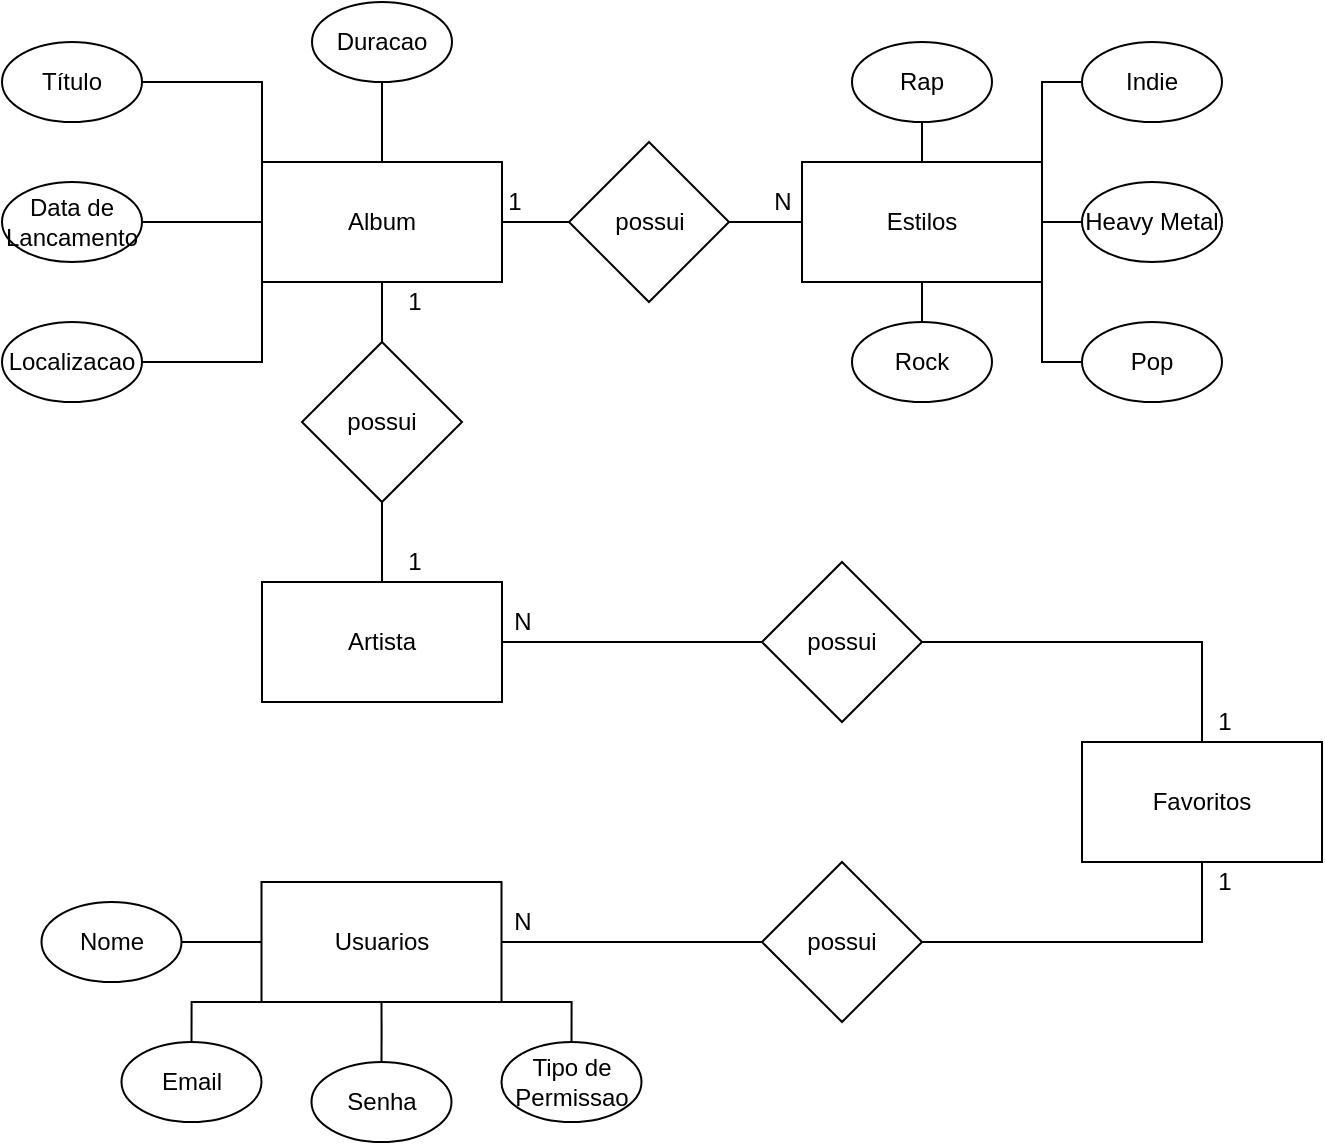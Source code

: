 <mxfile version="14.4.2" type="device" pages="2"><diagram id="WAUXBI8lvJEhH59PfgXs" name="conceitual"><mxGraphModel dx="1422" dy="705" grid="1" gridSize="10" guides="1" tooltips="1" connect="1" arrows="1" fold="1" page="1" pageScale="1" pageWidth="827" pageHeight="1169" math="0" shadow="0"><root><mxCell id="0"/><mxCell id="1" parent="0"/><mxCell id="SvRuAPvzPPj0ZM859WVM-45" style="edgeStyle=orthogonalEdgeStyle;rounded=0;orthogonalLoop=1;jettySize=auto;html=1;entryX=0.5;entryY=1;entryDx=0;entryDy=0;endArrow=none;endFill=0;" parent="1" source="SvRuAPvzPPj0ZM859WVM-1" target="SvRuAPvzPPj0ZM859WVM-44" edge="1"><mxGeometry relative="1" as="geometry"/></mxCell><mxCell id="SvRuAPvzPPj0ZM859WVM-1" value="Album" style="rounded=0;whiteSpace=wrap;html=1;" parent="1" vertex="1"><mxGeometry x="239" y="80" width="120" height="60" as="geometry"/></mxCell><mxCell id="SvRuAPvzPPj0ZM859WVM-4" style="edgeStyle=orthogonalEdgeStyle;rounded=0;orthogonalLoop=1;jettySize=auto;html=1;entryX=1;entryY=0.5;entryDx=0;entryDy=0;endArrow=none;endFill=0;" parent="1" source="SvRuAPvzPPj0ZM859WVM-2" target="SvRuAPvzPPj0ZM859WVM-1" edge="1"><mxGeometry relative="1" as="geometry"/></mxCell><mxCell id="SvRuAPvzPPj0ZM859WVM-5" style="edgeStyle=orthogonalEdgeStyle;rounded=0;orthogonalLoop=1;jettySize=auto;html=1;entryX=0;entryY=0.5;entryDx=0;entryDy=0;endArrow=none;endFill=0;" parent="1" source="SvRuAPvzPPj0ZM859WVM-2" target="SvRuAPvzPPj0ZM859WVM-3" edge="1"><mxGeometry relative="1" as="geometry"/></mxCell><mxCell id="SvRuAPvzPPj0ZM859WVM-2" value="possui" style="rhombus;whiteSpace=wrap;html=1;" parent="1" vertex="1"><mxGeometry x="392.5" y="70" width="80" height="80" as="geometry"/></mxCell><mxCell id="SvRuAPvzPPj0ZM859WVM-33" style="edgeStyle=orthogonalEdgeStyle;rounded=0;orthogonalLoop=1;jettySize=auto;html=1;entryX=0.5;entryY=0;entryDx=0;entryDy=0;endArrow=none;endFill=0;" parent="1" source="SvRuAPvzPPj0ZM859WVM-3" target="SvRuAPvzPPj0ZM859WVM-29" edge="1"><mxGeometry relative="1" as="geometry"/></mxCell><mxCell id="SvRuAPvzPPj0ZM859WVM-35" style="edgeStyle=orthogonalEdgeStyle;rounded=0;orthogonalLoop=1;jettySize=auto;html=1;entryX=0;entryY=0.5;entryDx=0;entryDy=0;endArrow=none;endFill=0;" parent="1" source="SvRuAPvzPPj0ZM859WVM-3" target="SvRuAPvzPPj0ZM859WVM-30" edge="1"><mxGeometry relative="1" as="geometry"/></mxCell><mxCell id="SvRuAPvzPPj0ZM859WVM-3" value="Estilos" style="rounded=0;whiteSpace=wrap;html=1;" parent="1" vertex="1"><mxGeometry x="509" y="80" width="120" height="60" as="geometry"/></mxCell><mxCell id="SvRuAPvzPPj0ZM859WVM-6" value="1" style="text;html=1;align=center;verticalAlign=middle;resizable=0;points=[];autosize=1;" parent="1" vertex="1"><mxGeometry x="355" y="90" width="20" height="20" as="geometry"/></mxCell><mxCell id="SvRuAPvzPPj0ZM859WVM-7" value="N" style="text;html=1;align=center;verticalAlign=middle;resizable=0;points=[];autosize=1;" parent="1" vertex="1"><mxGeometry x="489" y="90" width="20" height="20" as="geometry"/></mxCell><mxCell id="SvRuAPvzPPj0ZM859WVM-8" value="Usuarios" style="whiteSpace=wrap;html=1;" parent="1" vertex="1"><mxGeometry x="238.75" y="440" width="120" height="60" as="geometry"/></mxCell><mxCell id="SvRuAPvzPPj0ZM859WVM-17" style="edgeStyle=orthogonalEdgeStyle;rounded=0;orthogonalLoop=1;jettySize=auto;html=1;entryX=0.5;entryY=1;entryDx=0;entryDy=0;endArrow=none;endFill=0;" parent="1" source="SvRuAPvzPPj0ZM859WVM-9" target="SvRuAPvzPPj0ZM859WVM-8" edge="1"><mxGeometry relative="1" as="geometry"/></mxCell><mxCell id="SvRuAPvzPPj0ZM859WVM-9" value="Senha" style="ellipse;whiteSpace=wrap;html=1;" parent="1" vertex="1"><mxGeometry x="263.75" y="530" width="70" height="40" as="geometry"/></mxCell><mxCell id="SvRuAPvzPPj0ZM859WVM-18" style="edgeStyle=orthogonalEdgeStyle;rounded=0;orthogonalLoop=1;jettySize=auto;html=1;endArrow=none;endFill=0;entryX=1;entryY=1;entryDx=0;entryDy=0;" parent="1" source="SvRuAPvzPPj0ZM859WVM-10" target="SvRuAPvzPPj0ZM859WVM-8" edge="1"><mxGeometry relative="1" as="geometry"><mxPoint x="388.75" y="500" as="targetPoint"/></mxGeometry></mxCell><mxCell id="SvRuAPvzPPj0ZM859WVM-10" value="Tipo de Permissao" style="ellipse;whiteSpace=wrap;html=1;" parent="1" vertex="1"><mxGeometry x="358.75" y="520" width="70" height="40" as="geometry"/></mxCell><mxCell id="SvRuAPvzPPj0ZM859WVM-20" style="edgeStyle=orthogonalEdgeStyle;rounded=0;orthogonalLoop=1;jettySize=auto;html=1;entryX=0;entryY=0.5;entryDx=0;entryDy=0;endArrow=none;endFill=0;" parent="1" source="SvRuAPvzPPj0ZM859WVM-12" target="SvRuAPvzPPj0ZM859WVM-8" edge="1"><mxGeometry relative="1" as="geometry"/></mxCell><mxCell id="SvRuAPvzPPj0ZM859WVM-12" value="Nome" style="ellipse;whiteSpace=wrap;html=1;" parent="1" vertex="1"><mxGeometry x="128.75" y="450" width="70" height="40" as="geometry"/></mxCell><mxCell id="SvRuAPvzPPj0ZM859WVM-15" style="edgeStyle=orthogonalEdgeStyle;rounded=0;orthogonalLoop=1;jettySize=auto;html=1;endArrow=none;endFill=0;entryX=0;entryY=1;entryDx=0;entryDy=0;" parent="1" source="SvRuAPvzPPj0ZM859WVM-14" target="SvRuAPvzPPj0ZM859WVM-8" edge="1"><mxGeometry relative="1" as="geometry"><mxPoint x="208.75" y="500" as="targetPoint"/></mxGeometry></mxCell><mxCell id="SvRuAPvzPPj0ZM859WVM-14" value="Email" style="ellipse;whiteSpace=wrap;html=1;" parent="1" vertex="1"><mxGeometry x="168.75" y="520" width="70" height="40" as="geometry"/></mxCell><mxCell id="SvRuAPvzPPj0ZM859WVM-24" style="edgeStyle=orthogonalEdgeStyle;rounded=0;orthogonalLoop=1;jettySize=auto;html=1;entryX=0.5;entryY=1;entryDx=0;entryDy=0;endArrow=none;endFill=0;" parent="1" source="SvRuAPvzPPj0ZM859WVM-21" target="SvRuAPvzPPj0ZM859WVM-23" edge="1"><mxGeometry relative="1" as="geometry"/></mxCell><mxCell id="SvRuAPvzPPj0ZM859WVM-21" value="Artista" style="rounded=0;whiteSpace=wrap;html=1;" parent="1" vertex="1"><mxGeometry x="239" y="290" width="120" height="60" as="geometry"/></mxCell><mxCell id="SvRuAPvzPPj0ZM859WVM-25" style="edgeStyle=orthogonalEdgeStyle;rounded=0;orthogonalLoop=1;jettySize=auto;html=1;entryX=0.5;entryY=1;entryDx=0;entryDy=0;endArrow=none;endFill=0;" parent="1" source="SvRuAPvzPPj0ZM859WVM-23" target="SvRuAPvzPPj0ZM859WVM-1" edge="1"><mxGeometry relative="1" as="geometry"/></mxCell><mxCell id="SvRuAPvzPPj0ZM859WVM-23" value="possui" style="rhombus;whiteSpace=wrap;html=1;" parent="1" vertex="1"><mxGeometry x="259" y="170" width="80" height="80" as="geometry"/></mxCell><mxCell id="SvRuAPvzPPj0ZM859WVM-26" value="1" style="text;html=1;align=center;verticalAlign=middle;resizable=0;points=[];autosize=1;" parent="1" vertex="1"><mxGeometry x="305" y="270" width="20" height="20" as="geometry"/></mxCell><mxCell id="SvRuAPvzPPj0ZM859WVM-27" value="1" style="text;html=1;align=center;verticalAlign=middle;resizable=0;points=[];autosize=1;" parent="1" vertex="1"><mxGeometry x="305" y="140" width="20" height="20" as="geometry"/></mxCell><mxCell id="SvRuAPvzPPj0ZM859WVM-34" style="edgeStyle=orthogonalEdgeStyle;rounded=0;orthogonalLoop=1;jettySize=auto;html=1;entryX=1;entryY=1;entryDx=0;entryDy=0;endArrow=none;endFill=0;" parent="1" source="SvRuAPvzPPj0ZM859WVM-28" target="SvRuAPvzPPj0ZM859WVM-3" edge="1"><mxGeometry relative="1" as="geometry"/></mxCell><mxCell id="SvRuAPvzPPj0ZM859WVM-28" value="Pop" style="ellipse;whiteSpace=wrap;html=1;" parent="1" vertex="1"><mxGeometry x="649" y="160" width="70" height="40" as="geometry"/></mxCell><mxCell id="SvRuAPvzPPj0ZM859WVM-29" value="Rock" style="ellipse;whiteSpace=wrap;html=1;" parent="1" vertex="1"><mxGeometry x="534" y="160" width="70" height="40" as="geometry"/></mxCell><mxCell id="SvRuAPvzPPj0ZM859WVM-30" value="Heavy Metal" style="ellipse;whiteSpace=wrap;html=1;" parent="1" vertex="1"><mxGeometry x="649" y="90" width="70" height="40" as="geometry"/></mxCell><mxCell id="SvRuAPvzPPj0ZM859WVM-36" style="edgeStyle=orthogonalEdgeStyle;rounded=0;orthogonalLoop=1;jettySize=auto;html=1;entryX=1;entryY=0;entryDx=0;entryDy=0;endArrow=none;endFill=0;" parent="1" source="SvRuAPvzPPj0ZM859WVM-31" target="SvRuAPvzPPj0ZM859WVM-3" edge="1"><mxGeometry relative="1" as="geometry"/></mxCell><mxCell id="SvRuAPvzPPj0ZM859WVM-31" value="Indie" style="ellipse;whiteSpace=wrap;html=1;" parent="1" vertex="1"><mxGeometry x="649" y="20" width="70" height="40" as="geometry"/></mxCell><mxCell id="SvRuAPvzPPj0ZM859WVM-37" style="edgeStyle=orthogonalEdgeStyle;rounded=0;orthogonalLoop=1;jettySize=auto;html=1;entryX=0.5;entryY=0;entryDx=0;entryDy=0;endArrow=none;endFill=0;" parent="1" source="SvRuAPvzPPj0ZM859WVM-32" target="SvRuAPvzPPj0ZM859WVM-3" edge="1"><mxGeometry relative="1" as="geometry"/></mxCell><mxCell id="SvRuAPvzPPj0ZM859WVM-32" value="Rap" style="ellipse;whiteSpace=wrap;html=1;" parent="1" vertex="1"><mxGeometry x="534" y="20" width="70" height="40" as="geometry"/></mxCell><mxCell id="SvRuAPvzPPj0ZM859WVM-41" style="edgeStyle=orthogonalEdgeStyle;rounded=0;orthogonalLoop=1;jettySize=auto;html=1;entryX=0;entryY=0.5;entryDx=0;entryDy=0;endArrow=none;endFill=0;" parent="1" source="SvRuAPvzPPj0ZM859WVM-38" target="SvRuAPvzPPj0ZM859WVM-1" edge="1"><mxGeometry relative="1" as="geometry"/></mxCell><mxCell id="SvRuAPvzPPj0ZM859WVM-38" value="Data de Lancamento" style="ellipse;whiteSpace=wrap;html=1;" parent="1" vertex="1"><mxGeometry x="109" y="90" width="70" height="40" as="geometry"/></mxCell><mxCell id="SvRuAPvzPPj0ZM859WVM-42" style="edgeStyle=orthogonalEdgeStyle;rounded=0;orthogonalLoop=1;jettySize=auto;html=1;entryX=0.25;entryY=0;entryDx=0;entryDy=0;endArrow=none;endFill=0;" parent="1" source="SvRuAPvzPPj0ZM859WVM-39" target="SvRuAPvzPPj0ZM859WVM-1" edge="1"><mxGeometry relative="1" as="geometry"><Array as="points"><mxPoint x="239" y="40"/><mxPoint x="239" y="80"/></Array></mxGeometry></mxCell><mxCell id="SvRuAPvzPPj0ZM859WVM-39" value="Título" style="ellipse;whiteSpace=wrap;html=1;" parent="1" vertex="1"><mxGeometry x="109" y="20" width="70" height="40" as="geometry"/></mxCell><mxCell id="SvRuAPvzPPj0ZM859WVM-43" style="edgeStyle=orthogonalEdgeStyle;rounded=0;orthogonalLoop=1;jettySize=auto;html=1;entryX=0;entryY=1;entryDx=0;entryDy=0;endArrow=none;endFill=0;" parent="1" source="SvRuAPvzPPj0ZM859WVM-40" target="SvRuAPvzPPj0ZM859WVM-1" edge="1"><mxGeometry relative="1" as="geometry"/></mxCell><mxCell id="SvRuAPvzPPj0ZM859WVM-40" value="Localizacao" style="ellipse;whiteSpace=wrap;html=1;" parent="1" vertex="1"><mxGeometry x="109" y="160" width="70" height="40" as="geometry"/></mxCell><mxCell id="SvRuAPvzPPj0ZM859WVM-44" value="Duracao" style="ellipse;whiteSpace=wrap;html=1;" parent="1" vertex="1"><mxGeometry x="264" width="70" height="40" as="geometry"/></mxCell><mxCell id="SvRuAPvzPPj0ZM859WVM-53" value="N" style="text;html=1;align=center;verticalAlign=middle;resizable=0;points=[];autosize=1;" parent="1" vertex="1"><mxGeometry x="359" y="450" width="20" height="20" as="geometry"/></mxCell><mxCell id="SvRuAPvzPPj0ZM859WVM-54" value="N" style="text;html=1;align=center;verticalAlign=middle;resizable=0;points=[];autosize=1;" parent="1" vertex="1"><mxGeometry x="358.75" y="300" width="20" height="20" as="geometry"/></mxCell><mxCell id="wYBW-k0K0YQgmXewc4_g-3" value="Favoritos" style="whiteSpace=wrap;html=1;" vertex="1" parent="1"><mxGeometry x="649" y="370" width="120" height="60" as="geometry"/></mxCell><mxCell id="wYBW-k0K0YQgmXewc4_g-7" style="edgeStyle=orthogonalEdgeStyle;rounded=0;orthogonalLoop=1;jettySize=auto;html=1;entryX=0.5;entryY=0;entryDx=0;entryDy=0;endArrow=none;endFill=0;" edge="1" parent="1" source="wYBW-k0K0YQgmXewc4_g-5" target="wYBW-k0K0YQgmXewc4_g-3"><mxGeometry relative="1" as="geometry"/></mxCell><mxCell id="wYBW-k0K0YQgmXewc4_g-10" style="edgeStyle=orthogonalEdgeStyle;rounded=0;orthogonalLoop=1;jettySize=auto;html=1;entryX=1;entryY=0.5;entryDx=0;entryDy=0;endArrow=none;endFill=0;" edge="1" parent="1" source="wYBW-k0K0YQgmXewc4_g-5" target="SvRuAPvzPPj0ZM859WVM-21"><mxGeometry relative="1" as="geometry"/></mxCell><mxCell id="wYBW-k0K0YQgmXewc4_g-5" value="possui" style="rhombus;whiteSpace=wrap;html=1;" vertex="1" parent="1"><mxGeometry x="489" y="280" width="80" height="80" as="geometry"/></mxCell><mxCell id="wYBW-k0K0YQgmXewc4_g-8" style="edgeStyle=orthogonalEdgeStyle;rounded=0;orthogonalLoop=1;jettySize=auto;html=1;entryX=0.5;entryY=1;entryDx=0;entryDy=0;endArrow=none;endFill=0;" edge="1" parent="1" source="wYBW-k0K0YQgmXewc4_g-6" target="wYBW-k0K0YQgmXewc4_g-3"><mxGeometry relative="1" as="geometry"/></mxCell><mxCell id="wYBW-k0K0YQgmXewc4_g-9" style="edgeStyle=orthogonalEdgeStyle;rounded=0;orthogonalLoop=1;jettySize=auto;html=1;entryX=1;entryY=0.5;entryDx=0;entryDy=0;endArrow=none;endFill=0;" edge="1" parent="1" source="wYBW-k0K0YQgmXewc4_g-6" target="SvRuAPvzPPj0ZM859WVM-8"><mxGeometry relative="1" as="geometry"/></mxCell><mxCell id="wYBW-k0K0YQgmXewc4_g-6" value="possui" style="rhombus;whiteSpace=wrap;html=1;" vertex="1" parent="1"><mxGeometry x="489" y="430" width="80" height="80" as="geometry"/></mxCell><mxCell id="wYBW-k0K0YQgmXewc4_g-12" value="1" style="text;html=1;align=center;verticalAlign=middle;resizable=0;points=[];autosize=1;" vertex="1" parent="1"><mxGeometry x="710" y="430" width="20" height="20" as="geometry"/></mxCell><mxCell id="wYBW-k0K0YQgmXewc4_g-13" value="1" style="text;html=1;align=center;verticalAlign=middle;resizable=0;points=[];autosize=1;" vertex="1" parent="1"><mxGeometry x="710" y="350" width="20" height="20" as="geometry"/></mxCell></root></mxGraphModel></diagram><diagram id="AZqB4g4sFrOrNA_D8tsw" name="logico"><mxGraphModel dx="1422" dy="705" grid="1" gridSize="10" guides="1" tooltips="1" connect="1" arrows="1" fold="1" page="1" pageScale="1" pageWidth="827" pageHeight="1169" math="0" shadow="0"><root><mxCell id="9XvJbilfcqGExAegBx07-0"/><mxCell id="9XvJbilfcqGExAegBx07-1" parent="9XvJbilfcqGExAegBx07-0"/></root></mxGraphModel></diagram></mxfile>